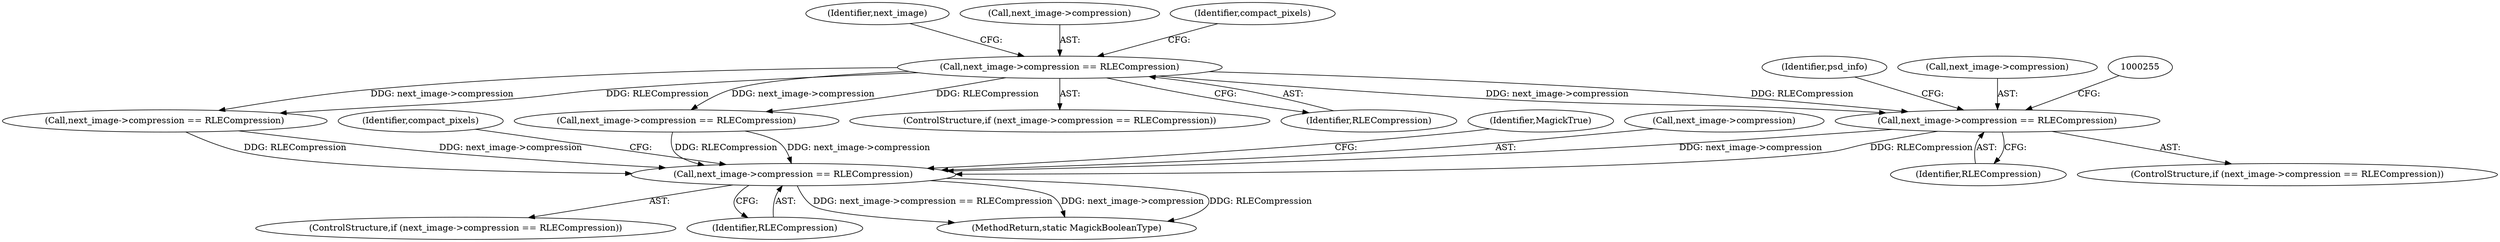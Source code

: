 digraph "0_ImageMagick_6f1879d498bcc5cce12fe0c5decb8dbc0f608e5d@pointer" {
"1000248" [label="(Call,next_image->compression == RLECompression)"];
"1000134" [label="(Call,next_image->compression == RLECompression)"];
"1000500" [label="(Call,next_image->compression == RLECompression)"];
"1000133" [label="(ControlStructure,if (next_image->compression == RLECompression))"];
"1000282" [label="(Identifier,psd_info)"];
"1000499" [label="(ControlStructure,if (next_image->compression == RLECompression))"];
"1000249" [label="(Call,next_image->compression)"];
"1000506" [label="(Identifier,compact_pixels)"];
"1000138" [label="(Identifier,RLECompression)"];
"1000504" [label="(Identifier,RLECompression)"];
"1000171" [label="(Identifier,next_image)"];
"1000326" [label="(Call,next_image->compression == RLECompression)"];
"1000135" [label="(Call,next_image->compression)"];
"1000512" [label="(Identifier,MagickTrue)"];
"1000501" [label="(Call,next_image->compression)"];
"1000175" [label="(Call,next_image->compression == RLECompression)"];
"1000513" [label="(MethodReturn,static MagickBooleanType)"];
"1000500" [label="(Call,next_image->compression == RLECompression)"];
"1000247" [label="(ControlStructure,if (next_image->compression == RLECompression))"];
"1000141" [label="(Identifier,compact_pixels)"];
"1000134" [label="(Call,next_image->compression == RLECompression)"];
"1000248" [label="(Call,next_image->compression == RLECompression)"];
"1000252" [label="(Identifier,RLECompression)"];
"1000248" -> "1000247"  [label="AST: "];
"1000248" -> "1000252"  [label="CFG: "];
"1000249" -> "1000248"  [label="AST: "];
"1000252" -> "1000248"  [label="AST: "];
"1000255" -> "1000248"  [label="CFG: "];
"1000282" -> "1000248"  [label="CFG: "];
"1000134" -> "1000248"  [label="DDG: next_image->compression"];
"1000134" -> "1000248"  [label="DDG: RLECompression"];
"1000248" -> "1000500"  [label="DDG: next_image->compression"];
"1000248" -> "1000500"  [label="DDG: RLECompression"];
"1000134" -> "1000133"  [label="AST: "];
"1000134" -> "1000138"  [label="CFG: "];
"1000135" -> "1000134"  [label="AST: "];
"1000138" -> "1000134"  [label="AST: "];
"1000141" -> "1000134"  [label="CFG: "];
"1000171" -> "1000134"  [label="CFG: "];
"1000134" -> "1000175"  [label="DDG: next_image->compression"];
"1000134" -> "1000175"  [label="DDG: RLECompression"];
"1000134" -> "1000326"  [label="DDG: next_image->compression"];
"1000134" -> "1000326"  [label="DDG: RLECompression"];
"1000500" -> "1000499"  [label="AST: "];
"1000500" -> "1000504"  [label="CFG: "];
"1000501" -> "1000500"  [label="AST: "];
"1000504" -> "1000500"  [label="AST: "];
"1000506" -> "1000500"  [label="CFG: "];
"1000512" -> "1000500"  [label="CFG: "];
"1000500" -> "1000513"  [label="DDG: next_image->compression == RLECompression"];
"1000500" -> "1000513"  [label="DDG: next_image->compression"];
"1000500" -> "1000513"  [label="DDG: RLECompression"];
"1000175" -> "1000500"  [label="DDG: next_image->compression"];
"1000175" -> "1000500"  [label="DDG: RLECompression"];
"1000326" -> "1000500"  [label="DDG: next_image->compression"];
"1000326" -> "1000500"  [label="DDG: RLECompression"];
}
